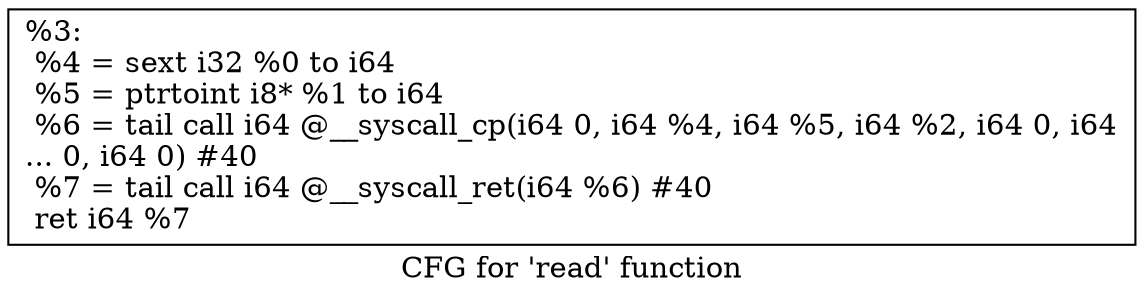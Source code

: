 digraph "CFG for 'read' function" {
	label="CFG for 'read' function";

	Node0x16bd550 [shape=record,label="{%3:\l  %4 = sext i32 %0 to i64\l  %5 = ptrtoint i8* %1 to i64\l  %6 = tail call i64 @__syscall_cp(i64 0, i64 %4, i64 %5, i64 %2, i64 0, i64\l... 0, i64 0) #40\l  %7 = tail call i64 @__syscall_ret(i64 %6) #40\l  ret i64 %7\l}"];
}
